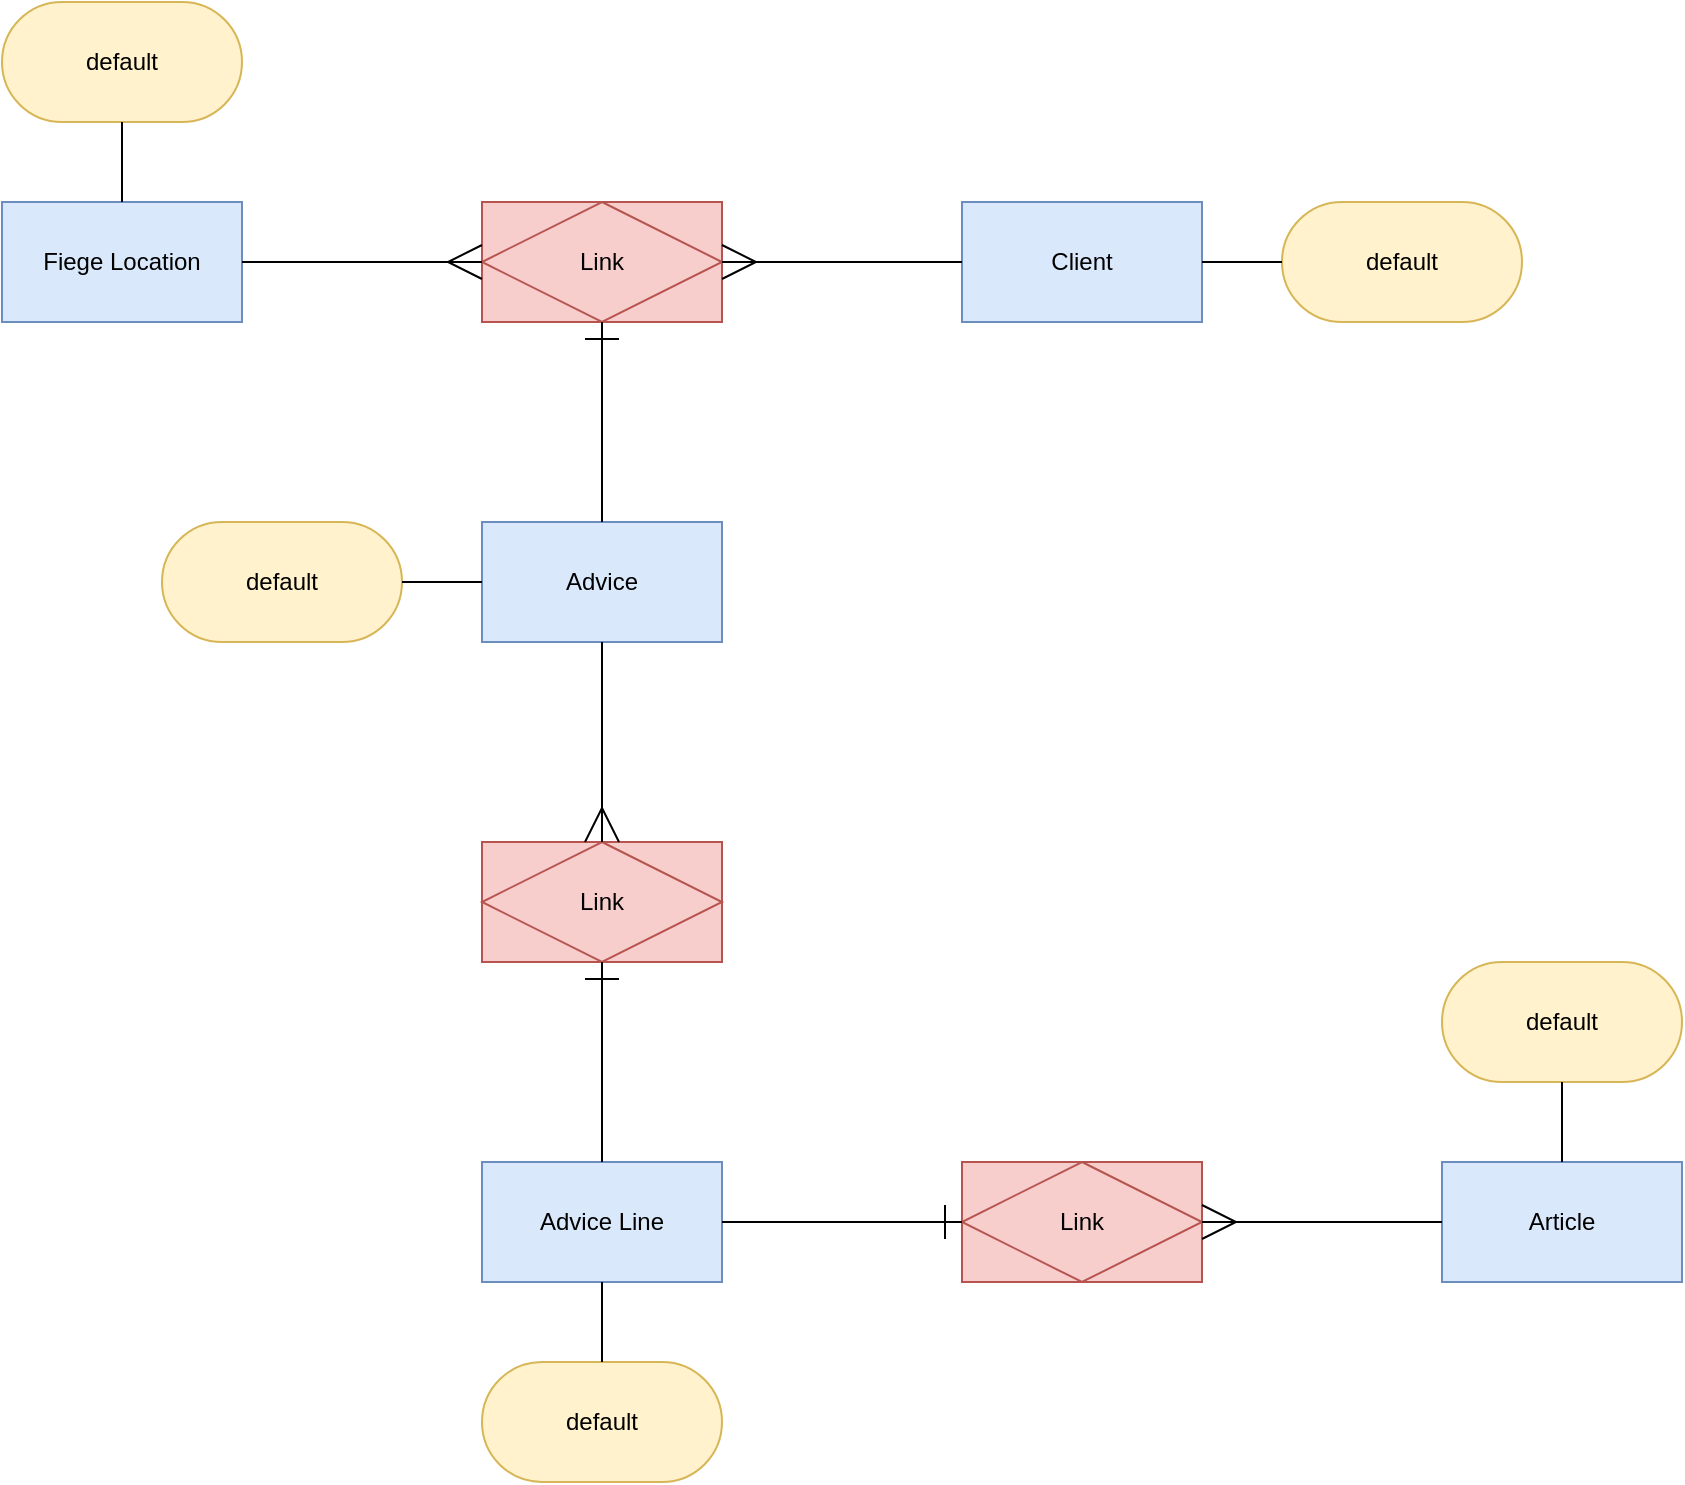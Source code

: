 <mxfile version="25.0.3">
  <diagram name="Seite-1" id="FO7F2LYot5oVuI9nNaOF">
    <mxGraphModel dx="2551" dy="929" grid="1" gridSize="10" guides="1" tooltips="1" connect="1" arrows="1" fold="1" page="1" pageScale="1" pageWidth="827" pageHeight="1169" math="0" shadow="0">
      <root>
        <mxCell id="0" />
        <mxCell id="1" parent="0" />
        <object label="Client" btelligentShapeType="Hub" id="CRDZAX5_v3VsPTcbH_Vh-15">
          <mxCell style="rounded=0;whiteSpace=wrap;html=1;fillColor=#dae8fc;strokeColor=#6c8ebf;" vertex="1" parent="1">
            <mxGeometry x="400" y="200" width="120" height="60" as="geometry" />
          </mxCell>
        </object>
        <object label="default" btelligentShapeType="Satellite" id="CRDZAX5_v3VsPTcbH_Vh-16">
          <mxCell style="rounded=1;whiteSpace=wrap;html=1;arcSize=50;fillColor=#fff2cc;strokeColor=#d6b656;" vertex="1" parent="1">
            <mxGeometry x="560" y="200" width="120" height="60" as="geometry" />
          </mxCell>
        </object>
        <object label="" btelligentShapeType="Hub-to-Sat" id="CRDZAX5_v3VsPTcbH_Vh-17">
          <mxCell style="endArrow=none;html=1;rounded=1;edgeStyle=orthogonalEdgeStyle;curved=0;" edge="1" source="CRDZAX5_v3VsPTcbH_Vh-16" target="CRDZAX5_v3VsPTcbH_Vh-15" parent="1">
            <mxGeometry width="50" height="50" relative="1" as="geometry">
              <mxPoint x="290" y="140" as="sourcePoint" />
              <mxPoint x="190" y="140" as="targetPoint" />
            </mxGeometry>
          </mxCell>
        </object>
        <object label="Fiege Location" btelligentShapeType="Hub" id="CRDZAX5_v3VsPTcbH_Vh-18">
          <mxCell style="rounded=0;whiteSpace=wrap;html=1;fillColor=#dae8fc;strokeColor=#6c8ebf;" vertex="1" parent="1">
            <mxGeometry x="-80" y="200" width="120" height="60" as="geometry" />
          </mxCell>
        </object>
        <object label="default" btelligentShapeType="Satellite" id="CRDZAX5_v3VsPTcbH_Vh-19">
          <mxCell style="rounded=1;whiteSpace=wrap;html=1;arcSize=50;fillColor=#fff2cc;strokeColor=#d6b656;" vertex="1" parent="1">
            <mxGeometry x="-80" y="100" width="120" height="60" as="geometry" />
          </mxCell>
        </object>
        <object label="" btelligentShapeType="Hub-to-Sat" id="CRDZAX5_v3VsPTcbH_Vh-20">
          <mxCell style="endArrow=none;html=1;rounded=1;edgeStyle=orthogonalEdgeStyle;curved=0;" edge="1" source="CRDZAX5_v3VsPTcbH_Vh-19" target="CRDZAX5_v3VsPTcbH_Vh-18" parent="1">
            <mxGeometry width="50" height="50" relative="1" as="geometry">
              <mxPoint x="-190" y="140" as="sourcePoint" />
              <mxPoint x="-290" y="140" as="targetPoint" />
            </mxGeometry>
          </mxCell>
        </object>
        <object label="Advice" btelligentShapeType="Hub" id="CRDZAX5_v3VsPTcbH_Vh-21">
          <mxCell style="rounded=0;whiteSpace=wrap;html=1;fillColor=#dae8fc;strokeColor=#6c8ebf;" vertex="1" parent="1">
            <mxGeometry x="160" y="360" width="120" height="60" as="geometry" />
          </mxCell>
        </object>
        <object label="default" btelligentShapeType="Satellite" id="CRDZAX5_v3VsPTcbH_Vh-22">
          <mxCell style="rounded=1;whiteSpace=wrap;html=1;arcSize=50;fillColor=#fff2cc;strokeColor=#d6b656;" vertex="1" parent="1">
            <mxGeometry y="360" width="120" height="60" as="geometry" />
          </mxCell>
        </object>
        <object label="" btelligentShapeType="Hub-to-Sat" id="CRDZAX5_v3VsPTcbH_Vh-23">
          <mxCell style="endArrow=none;html=1;rounded=1;edgeStyle=orthogonalEdgeStyle;curved=0;" edge="1" source="CRDZAX5_v3VsPTcbH_Vh-22" target="CRDZAX5_v3VsPTcbH_Vh-21" parent="1">
            <mxGeometry width="50" height="50" relative="1" as="geometry">
              <mxPoint x="50" y="300" as="sourcePoint" />
              <mxPoint x="-50" y="300" as="targetPoint" />
            </mxGeometry>
          </mxCell>
        </object>
        <object label="Link" btelligentShapeType="Link" id="CRDZAX5_v3VsPTcbH_Vh-24">
          <mxCell style="shape=associativeEntity;whiteSpace=wrap;html=1;align=center;fillColor=#f8cecc;strokeColor=#b85450;" vertex="1" parent="1">
            <mxGeometry x="160" y="200" width="120" height="60" as="geometry" />
          </mxCell>
        </object>
        <object label="" btelligentShapeType="Hub-to-Link-1" id="CRDZAX5_v3VsPTcbH_Vh-25">
          <mxCell style="endArrow=ERone;html=1;rounded=1;endSize=15;endFill=0;edgeStyle=orthogonalEdgeStyle;" edge="1" parent="1" source="CRDZAX5_v3VsPTcbH_Vh-21" target="CRDZAX5_v3VsPTcbH_Vh-24">
            <mxGeometry width="50" height="50" relative="1" as="geometry">
              <mxPoint x="230" y="380" as="sourcePoint" />
              <mxPoint x="230" y="330" as="targetPoint" />
            </mxGeometry>
          </mxCell>
        </object>
        <object label="" btelligentShapeType="Hub-to-Link-N" id="CRDZAX5_v3VsPTcbH_Vh-26">
          <mxCell style="endArrow=ERmany;html=1;rounded=1;endSize=15;endFill=0;edgeStyle=orthogonalEdgeStyle;curved=0;" edge="1" parent="1" source="CRDZAX5_v3VsPTcbH_Vh-18" target="CRDZAX5_v3VsPTcbH_Vh-24">
            <mxGeometry width="50" height="50" relative="1" as="geometry">
              <mxPoint y="70" as="sourcePoint" />
              <mxPoint y="130" as="targetPoint" />
            </mxGeometry>
          </mxCell>
        </object>
        <object label="" btelligentShapeType="Hub-to-Link-N" id="CRDZAX5_v3VsPTcbH_Vh-27">
          <mxCell style="endArrow=ERmany;html=1;rounded=1;endSize=15;endFill=0;edgeStyle=orthogonalEdgeStyle;curved=0;" edge="1" parent="1" source="CRDZAX5_v3VsPTcbH_Vh-15" target="CRDZAX5_v3VsPTcbH_Vh-24">
            <mxGeometry width="50" height="50" relative="1" as="geometry">
              <mxPoint x="380" y="60" as="sourcePoint" />
              <mxPoint x="380" y="120" as="targetPoint" />
            </mxGeometry>
          </mxCell>
        </object>
        <object label="Advice Line" btelligentShapeType="Hub" id="CRDZAX5_v3VsPTcbH_Vh-28">
          <mxCell style="rounded=0;whiteSpace=wrap;html=1;fillColor=#dae8fc;strokeColor=#6c8ebf;" vertex="1" parent="1">
            <mxGeometry x="160" y="680" width="120" height="60" as="geometry" />
          </mxCell>
        </object>
        <object label="default" btelligentShapeType="Satellite" id="CRDZAX5_v3VsPTcbH_Vh-29">
          <mxCell style="rounded=1;whiteSpace=wrap;html=1;arcSize=50;fillColor=#fff2cc;strokeColor=#d6b656;" vertex="1" parent="1">
            <mxGeometry x="160" y="780" width="120" height="60" as="geometry" />
          </mxCell>
        </object>
        <object label="" btelligentShapeType="Hub-to-Sat" id="CRDZAX5_v3VsPTcbH_Vh-30">
          <mxCell style="endArrow=none;html=1;rounded=1;edgeStyle=orthogonalEdgeStyle;curved=0;" edge="1" source="CRDZAX5_v3VsPTcbH_Vh-29" target="CRDZAX5_v3VsPTcbH_Vh-28" parent="1">
            <mxGeometry width="50" height="50" relative="1" as="geometry">
              <mxPoint x="50" y="620" as="sourcePoint" />
              <mxPoint x="-50" y="620" as="targetPoint" />
            </mxGeometry>
          </mxCell>
        </object>
        <object label="Link" btelligentShapeType="Link" id="CRDZAX5_v3VsPTcbH_Vh-32">
          <mxCell style="shape=associativeEntity;whiteSpace=wrap;html=1;align=center;fillColor=#f8cecc;strokeColor=#b85450;" vertex="1" parent="1">
            <mxGeometry x="160" y="520" width="120" height="60" as="geometry" />
          </mxCell>
        </object>
        <object label="" btelligentShapeType="Hub-to-Link-1" id="CRDZAX5_v3VsPTcbH_Vh-33">
          <mxCell style="endArrow=ERone;html=1;rounded=1;endSize=15;endFill=0;edgeStyle=orthogonalEdgeStyle;" edge="1" parent="1" source="CRDZAX5_v3VsPTcbH_Vh-28" target="CRDZAX5_v3VsPTcbH_Vh-32">
            <mxGeometry width="50" height="50" relative="1" as="geometry">
              <mxPoint x="150" y="660" as="sourcePoint" />
              <mxPoint x="150" y="610" as="targetPoint" />
            </mxGeometry>
          </mxCell>
        </object>
        <object label="" btelligentShapeType="Hub-to-Link-N" id="CRDZAX5_v3VsPTcbH_Vh-34">
          <mxCell style="endArrow=ERmany;html=1;rounded=1;endSize=15;endFill=0;edgeStyle=orthogonalEdgeStyle;curved=0;" edge="1" parent="1" source="CRDZAX5_v3VsPTcbH_Vh-21" target="CRDZAX5_v3VsPTcbH_Vh-32">
            <mxGeometry width="50" height="50" relative="1" as="geometry">
              <mxPoint x="60" y="430" as="sourcePoint" />
              <mxPoint x="60" y="490" as="targetPoint" />
            </mxGeometry>
          </mxCell>
        </object>
        <object label="Article" btelligentShapeType="Hub" id="CRDZAX5_v3VsPTcbH_Vh-35">
          <mxCell style="rounded=0;whiteSpace=wrap;html=1;fillColor=#dae8fc;strokeColor=#6c8ebf;" vertex="1" parent="1">
            <mxGeometry x="640" y="680" width="120" height="60" as="geometry" />
          </mxCell>
        </object>
        <object label="default" btelligentShapeType="Satellite" id="CRDZAX5_v3VsPTcbH_Vh-36">
          <mxCell style="rounded=1;whiteSpace=wrap;html=1;arcSize=50;fillColor=#fff2cc;strokeColor=#d6b656;" vertex="1" parent="1">
            <mxGeometry x="640" y="580" width="120" height="60" as="geometry" />
          </mxCell>
        </object>
        <object label="" btelligentShapeType="Hub-to-Sat" id="CRDZAX5_v3VsPTcbH_Vh-37">
          <mxCell style="endArrow=none;html=1;rounded=1;edgeStyle=orthogonalEdgeStyle;curved=0;" edge="1" source="CRDZAX5_v3VsPTcbH_Vh-36" target="CRDZAX5_v3VsPTcbH_Vh-35" parent="1">
            <mxGeometry width="50" height="50" relative="1" as="geometry">
              <mxPoint x="530" y="620" as="sourcePoint" />
              <mxPoint x="430" y="620" as="targetPoint" />
            </mxGeometry>
          </mxCell>
        </object>
        <object label="Link" btelligentShapeType="Link" id="CRDZAX5_v3VsPTcbH_Vh-38">
          <mxCell style="shape=associativeEntity;whiteSpace=wrap;html=1;align=center;fillColor=#f8cecc;strokeColor=#b85450;" vertex="1" parent="1">
            <mxGeometry x="400" y="680" width="120" height="60" as="geometry" />
          </mxCell>
        </object>
        <object label="" btelligentShapeType="Hub-to-Link-1" id="CRDZAX5_v3VsPTcbH_Vh-39">
          <mxCell style="endArrow=ERone;html=1;rounded=1;endSize=15;endFill=0;edgeStyle=orthogonalEdgeStyle;" edge="1" parent="1" source="CRDZAX5_v3VsPTcbH_Vh-28" target="CRDZAX5_v3VsPTcbH_Vh-38">
            <mxGeometry width="50" height="50" relative="1" as="geometry">
              <mxPoint x="310" y="930" as="sourcePoint" />
              <mxPoint x="310" y="880" as="targetPoint" />
            </mxGeometry>
          </mxCell>
        </object>
        <object label="" btelligentShapeType="Hub-to-Link-N" id="CRDZAX5_v3VsPTcbH_Vh-40">
          <mxCell style="endArrow=ERmany;html=1;rounded=1;endSize=15;endFill=0;edgeStyle=orthogonalEdgeStyle;curved=0;" edge="1" parent="1" source="CRDZAX5_v3VsPTcbH_Vh-35" target="CRDZAX5_v3VsPTcbH_Vh-38">
            <mxGeometry width="50" height="50" relative="1" as="geometry">
              <mxPoint x="490" y="450" as="sourcePoint" />
              <mxPoint x="490" y="510" as="targetPoint" />
            </mxGeometry>
          </mxCell>
        </object>
      </root>
    </mxGraphModel>
  </diagram>
</mxfile>
